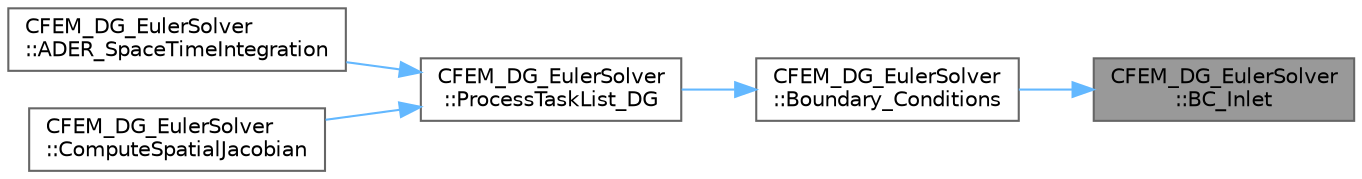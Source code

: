 digraph "CFEM_DG_EulerSolver::BC_Inlet"
{
 // LATEX_PDF_SIZE
  bgcolor="transparent";
  edge [fontname=Helvetica,fontsize=10,labelfontname=Helvetica,labelfontsize=10];
  node [fontname=Helvetica,fontsize=10,shape=box,height=0.2,width=0.4];
  rankdir="RL";
  Node1 [id="Node000001",label="CFEM_DG_EulerSolver\l::BC_Inlet",height=0.2,width=0.4,color="gray40", fillcolor="grey60", style="filled", fontcolor="black",tooltip="Impose the subsonic inlet boundary condition. It is a virtual function, because for Navier-Stokes it ..."];
  Node1 -> Node2 [id="edge1_Node000001_Node000002",dir="back",color="steelblue1",style="solid",tooltip=" "];
  Node2 [id="Node000002",label="CFEM_DG_EulerSolver\l::Boundary_Conditions",height=0.2,width=0.4,color="grey40", fillcolor="white", style="filled",URL="$classCFEM__DG__EulerSolver.html#ae37f8eba6d7793bc4edb5de6e26f992d",tooltip="Function, which computes the spatial residual for the DG discretization."];
  Node2 -> Node3 [id="edge2_Node000002_Node000003",dir="back",color="steelblue1",style="solid",tooltip=" "];
  Node3 [id="Node000003",label="CFEM_DG_EulerSolver\l::ProcessTaskList_DG",height=0.2,width=0.4,color="grey40", fillcolor="white", style="filled",URL="$classCFEM__DG__EulerSolver.html#ae807ca68b2d465020b63d617d54e339a",tooltip="Function, which processes the list of tasks to be executed by the DG solver."];
  Node3 -> Node4 [id="edge3_Node000003_Node000004",dir="back",color="steelblue1",style="solid",tooltip=" "];
  Node4 [id="Node000004",label="CFEM_DG_EulerSolver\l::ADER_SpaceTimeIntegration",height=0.2,width=0.4,color="grey40", fillcolor="white", style="filled",URL="$classCFEM__DG__EulerSolver.html#a0fe3772f40c29248f26fb08fa215af4e",tooltip="Function, to carry out the space time integration for ADER with time accurate local time stepping."];
  Node3 -> Node5 [id="edge4_Node000003_Node000005",dir="back",color="steelblue1",style="solid",tooltip=" "];
  Node5 [id="Node000005",label="CFEM_DG_EulerSolver\l::ComputeSpatialJacobian",height=0.2,width=0.4,color="grey40", fillcolor="white", style="filled",URL="$classCFEM__DG__EulerSolver.html#a370cb798d700bb080b52ec22834f78da",tooltip="Function, which controls the computation of the spatial Jacobian."];
}
